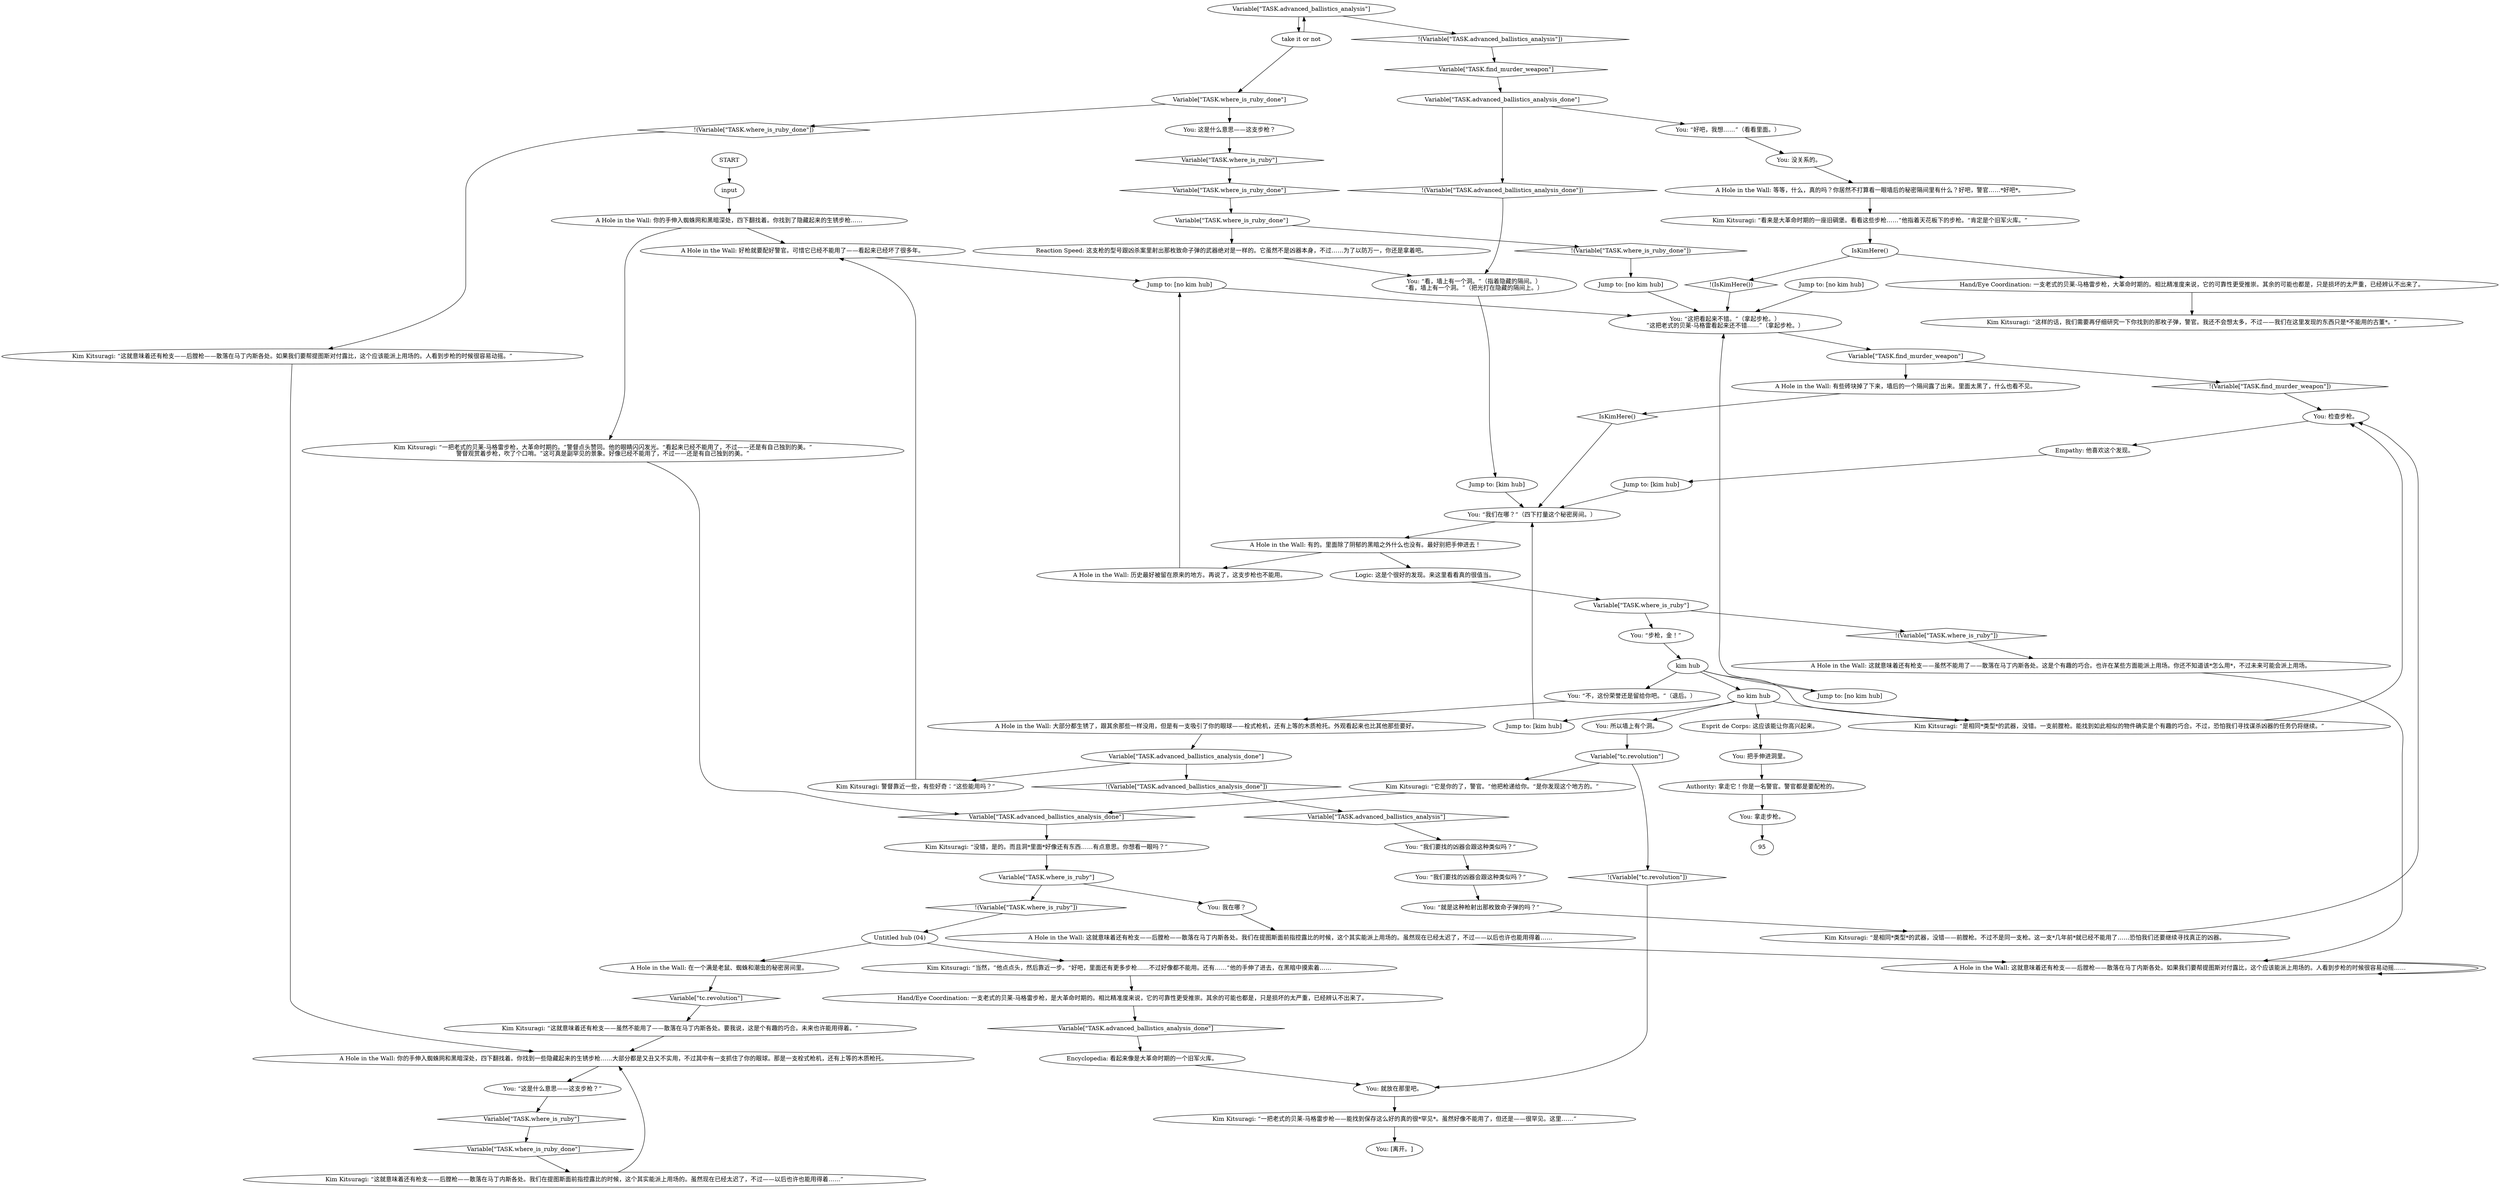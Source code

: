 # DOOMED / HIDDEN WEAPONS CACHE
# Weapons hidden inside the wall. Kim reacts to the room (revolution etc) and you obtain an antique rifle that it seems to have a bullet in it. Lootable item: antique_rifle. You can get a bullet and compare it with the hanged man's.
# ==================================================
digraph G {
	  0 [label="START"];
	  1 [label="input"];
	  2 [label="Kim Kitsuragi: “这就意味着还有枪支——后膛枪——散落在马丁内斯各处。我们在提图斯面前指控露比的时候，这个其实能派上用场的。虽然现在已经太迟了，不过——以后也许也能用得着……”"];
	  3 [label="A Hole in the Wall: 这就意味着还有枪支——虽然不能用了——散落在马丁内斯各处。这是个有趣的巧合。也许在某些方面能派上用场。你还不知道该*怎么用*，不过未来可能会派上用场。"];
	  4 [label="You: “我们要找的凶器会跟这种类似吗？”"];
	  5 [label="Kim Kitsuragi: “是相同*类型*的武器，没错——前膛枪。不过不是同一支枪。这一支*几年前*就已经不能用了……恐怕我们还要继续寻找真正的凶器。"];
	  6 [label="You: 所以墙上有个洞。"];
	  7 [label="Jump to: [no kim hub]"];
	  8 [label="A Hole in the Wall: 等等，什么，真的吗？你居然不打算看一眼墙后的秘密隔间里有什么？好吧，警官……*好吧*。"];
	  9 [label="Kim Kitsuragi: “这就意味着还有枪支——后膛枪——散落在马丁内斯各处。如果我们要帮提图斯对付露比，这个应该能派上用场的。人看到步枪的时候很容易动摇。”"];
	  10 [label="Jump to: [kim hub]"];
	  11 [label="Jump to: [no kim hub]"];
	  12 [label="Kim Kitsuragi: “看来是大革命时期的一座旧碉堡。看看这些步枪……”他指着天花板下的步枪。“肯定是个旧军火库。”"];
	  13 [label="A Hole in the Wall: 有的。里面除了阴郁的黑暗之外什么也没有。最好别把手伸进去！"];
	  14 [label="Variable[\"tc.revolution\"]"];
	  15 [label="Variable[\"tc.revolution\"]", shape=diamond];
	  16 [label="!(Variable[\"tc.revolution\"])", shape=diamond];
	  17 [label="Kim Kitsuragi: “它是你的了，警官。”他把枪递给你。“是你发现这个地方的。”"];
	  18 [label="You: 把手伸进洞里。"];
	  19 [label="Logic: 这是个很好的发现。来这里看看真的很值当。"];
	  20 [label="A Hole in the Wall: 这就意味着还有枪支——后膛枪——散落在马丁内斯各处。如果我们要帮提图斯对付露比，这个应该能派上用场的。人看到步枪的时候很容易动摇……"];
	  21 [label="Jump to: [no kim hub]"];
	  22 [label="You: 就放在那里吧。"];
	  23 [label="Variable[\"TASK.advanced_ballistics_analysis\"]"];
	  24 [label="Variable[\"TASK.advanced_ballistics_analysis\"]", shape=diamond];
	  25 [label="!(Variable[\"TASK.advanced_ballistics_analysis\"])", shape=diamond];
	  26 [label="take it or not"];
	  27 [label="You: “看，墙上有一个洞。”（指着隐藏的隔间。）\n“看，墙上有一个洞。”（把光打在隐藏的隔间上。）"];
	  28 [label="Jump to: [no kim hub]"];
	  29 [label="Variable[\"TASK.where_is_ruby\"]"];
	  30 [label="Variable[\"TASK.where_is_ruby\"]", shape=diamond];
	  31 [label="!(Variable[\"TASK.where_is_ruby\"])", shape=diamond];
	  32 [label="You: “步枪，金！”"];
	  33 [label="Kim Kitsuragi: “一把老式的贝莱-马格雷步枪，大革命时期的。”警督点头赞同。他的眼睛闪闪发光。“看起来已经不能用了，不过——还是有自己独到的美。”\n警督观赏着步枪，吹了个口哨。“这可真是副罕见的景象。好像已经不能用了，不过——还是有自己独到的美。”"];
	  34 [label="Variable[\"TASK.find_murder_weapon\"]"];
	  35 [label="Variable[\"TASK.find_murder_weapon\"]", shape=diamond];
	  36 [label="!(Variable[\"TASK.find_murder_weapon\"])", shape=diamond];
	  37 [label="A Hole in the Wall: 有些砖块掉了下来，墙后的一个隔间露了出来。里面太黑了，什么也看不见。"];
	  38 [label="A Hole in the Wall: 你的手伸入蜘蛛网和黑暗深处，四下翻找着。你找到了隐藏起来的生锈步枪……"];
	  39 [label="You: 没关系的。"];
	  40 [label="A Hole in the Wall: 历史最好被留在原来的地方。再说了，这支步枪也不能用。"];
	  41 [label="Kim Kitsuragi: “一把老式的贝莱-马格雷步枪——能找到保存这么好的真的很*罕见*。虽然好像不能用了，但还是——很罕见。这里……”"];
	  42 [label="Hand/Eye Coordination: 一支老式的贝莱-马格雷步枪，是大革命时期的。相比精准度来说，它的可靠性更受推崇。其余的可能也都是，只是损坏的太严重，已经辨认不出来了。"];
	  43 [label="You: “这是什么意思——这支步枪？”"];
	  44 [label="no kim hub"];
	  45 [label="You: “这把看起来不错。”（拿起步枪。）\n“这把老式的贝莱-马格雷看起来还不错……”（拿起步枪。）"];
	  46 [label="You: 拿走步枪。"];
	  47 [label="Variable[\"TASK.where_is_ruby_done\"]"];
	  48 [label="Variable[\"TASK.where_is_ruby_done\"]", shape=diamond];
	  49 [label="!(Variable[\"TASK.where_is_ruby_done\"])", shape=diamond];
	  50 [label="You: 这是什么意思——这支步枪？"];
	  51 [label="Jump to: [kim hub]"];
	  52 [label="IsKimHere()"];
	  53 [label="IsKimHere()", shape=diamond];
	  54 [label="!(IsKimHere())", shape=diamond];
	  55 [label="Hand/Eye Coordination: 一支老式的贝莱-马格雷步枪，大革命时期的。相比精准度来说，它的可靠性更受推崇。其余的可能也都是，只是损坏的太严重，已经辨认不出来了。"];
	  56 [label="Variable[\"TASK.advanced_ballistics_analysis_done\"]"];
	  57 [label="Variable[\"TASK.advanced_ballistics_analysis_done\"]", shape=diamond];
	  58 [label="!(Variable[\"TASK.advanced_ballistics_analysis_done\"])", shape=diamond];
	  59 [label="Kim Kitsuragi: 警督靠近一些，有些好奇：“这些能用吗？”"];
	  60 [label="kim hub"];
	  61 [label="You: “我们在哪？”（四下打量这个秘密房间。）"];
	  62 [label="You: “不，这份荣誉还是留给你吧。”（退后。）"];
	  63 [label="A Hole in the Wall: 在一个满是老鼠、蜘蛛和潮虫的秘密房间里。"];
	  64 [label="A Hole in the Wall: 这就意味着还有枪支——后膛枪——散落在马丁内斯各处。我们在提图斯面前指控露比的时候，这个其实能派上用场的。虽然现在已经太迟了，不过——以后也许也能用得着……"];
	  65 [label="Variable[\"TASK.where_is_ruby_done\"]"];
	  66 [label="Variable[\"TASK.where_is_ruby_done\"]", shape=diamond];
	  67 [label="!(Variable[\"TASK.where_is_ruby_done\"])", shape=diamond];
	  68 [label="Reaction Speed: 这支枪的型号跟凶杀案里射出那枚致命子弹的武器绝对是一样的。它虽然不是凶器本身，不过……为了以防万一，你还是拿着吧。"];
	  69 [label="Encyclopedia: 看起来像是大革命时期的一个旧军火库。"];
	  70 [label="Kim Kitsuragi: “这就意味着还有枪支——虽然不能用了——散落在马丁内斯各处。要我说，这是个有趣的巧合。未来也许能用得着。”"];
	  71 [label="Untitled hub (04)"];
	  72 [label="Variable[\"TASK.where_is_ruby\"]"];
	  73 [label="Variable[\"TASK.where_is_ruby\"]", shape=diamond];
	  74 [label="!(Variable[\"TASK.where_is_ruby\"])", shape=diamond];
	  75 [label="You: 我在哪？"];
	  76 [label="Esprit de Corps: 这应该能让你高兴起来。"];
	  77 [label="You: [离开。]"];
	  78 [label="Kim Kitsuragi: “是相同*类型*的武器，没错。一支前膛枪。能找到如此相似的物件确实是个有趣的巧合。不过，恐怕我们寻找谋杀凶器的任务仍将继续。”"];
	  79 [label="You: “我们要找的凶器会跟这种类似吗？”"];
	  80 [label="Variable[\"TASK.advanced_ballistics_analysis_done\"]"];
	  81 [label="Variable[\"TASK.advanced_ballistics_analysis_done\"]", shape=diamond];
	  82 [label="!(Variable[\"TASK.advanced_ballistics_analysis_done\"])", shape=diamond];
	  83 [label="You: “好吧，我想……”（看看里面。）"];
	  84 [label="Kim Kitsuragi: “当然，”他点点头，然后靠近一步。“好吧，里面还有更多步枪……不过好像都不能用。还有……”他的手伸了进去，在黑暗中摸索着……"];
	  85 [label="A Hole in the Wall: 大部分都生锈了，跟其余那些一样没用，但是有一支吸引了你的眼球——栓式枪机，还有上等的木质枪托。外观看起来也比其他那些要好。"];
	  86 [label="Empathy: 他喜欢这个发现。"];
	  87 [label="A Hole in the Wall: 你的手伸入蜘蛛网和黑暗深处，四下翻找着。你找到一些隐藏起来的生锈步枪……大部分都是又丑又不实用，不过其中有一支抓住了你的眼球。那是一支栓式枪机，还有上等的木质枪托。"];
	  88 [label="Authority: 拿走它！你是一名警官。警官都是要配枪的。"];
	  89 [label="Kim Kitsuragi: “这样的话，我们需要再仔细研究一下你找到的那枚子弹，警官。我还不会想太多，不过——我们在这里发现的东西只是*不能用的古董*。”"];
	  90 [label="You: “就是这种枪射出那枚致命子弹的吗？”"];
	  91 [label="Kim Kitsuragi: “没错，是的。而且洞*里面*好像还有东西……有点意思。你想看一眼吗？”"];
	  92 [label="Jump to: [kim hub]"];
	  93 [label="You: 检查步枪。"];
	  94 [label="A Hole in the Wall: 好枪就要配好警官。可惜它已经不能用了——看起来已经坏了很多年。"];
	  0 -> 1
	  1 -> 38
	  2 -> 87
	  3 -> 20
	  4 -> 79
	  5 -> 93
	  6 -> 14
	  7 -> 45
	  8 -> 12
	  9 -> 87
	  10 -> 61
	  11 -> 45
	  12 -> 52
	  13 -> 40
	  13 -> 19
	  14 -> 16
	  14 -> 17
	  15 -> 70
	  16 -> 22
	  17 -> 57
	  18 -> 88
	  19 -> 29
	  20 -> 20
	  21 -> 45
	  22 -> 41
	  23 -> 25
	  23 -> 26
	  24 -> 4
	  25 -> 35
	  26 -> 23
	  26 -> 47
	  27 -> 92
	  28 -> 45
	  29 -> 32
	  29 -> 31
	  30 -> 66
	  31 -> 3
	  32 -> 60
	  33 -> 57
	  34 -> 36
	  34 -> 37
	  35 -> 80
	  36 -> 93
	  37 -> 53
	  38 -> 33
	  38 -> 94
	  39 -> 8
	  40 -> 7
	  41 -> 77
	  42 -> 81
	  43 -> 73
	  44 -> 78
	  44 -> 51
	  44 -> 76
	  44 -> 6
	  45 -> 34
	  46 -> 95
	  47 -> 49
	  47 -> 50
	  48 -> 2
	  49 -> 9
	  50 -> 30
	  51 -> 61
	  52 -> 54
	  52 -> 55
	  53 -> 61
	  54 -> 45
	  55 -> 89
	  56 -> 58
	  56 -> 59
	  57 -> 91
	  58 -> 24
	  59 -> 94
	  60 -> 78
	  60 -> 28
	  60 -> 62
	  60 -> 44
	  61 -> 13
	  62 -> 85
	  63 -> 15
	  64 -> 20
	  65 -> 67
	  65 -> 68
	  66 -> 65
	  67 -> 21
	  68 -> 27
	  69 -> 22
	  70 -> 87
	  71 -> 84
	  71 -> 63
	  72 -> 74
	  72 -> 75
	  73 -> 48
	  74 -> 71
	  75 -> 64
	  76 -> 18
	  78 -> 93
	  79 -> 90
	  80 -> 82
	  80 -> 83
	  81 -> 69
	  82 -> 27
	  83 -> 39
	  84 -> 42
	  85 -> 56
	  86 -> 10
	  87 -> 43
	  88 -> 46
	  90 -> 5
	  91 -> 72
	  92 -> 61
	  93 -> 86
	  94 -> 7
}

